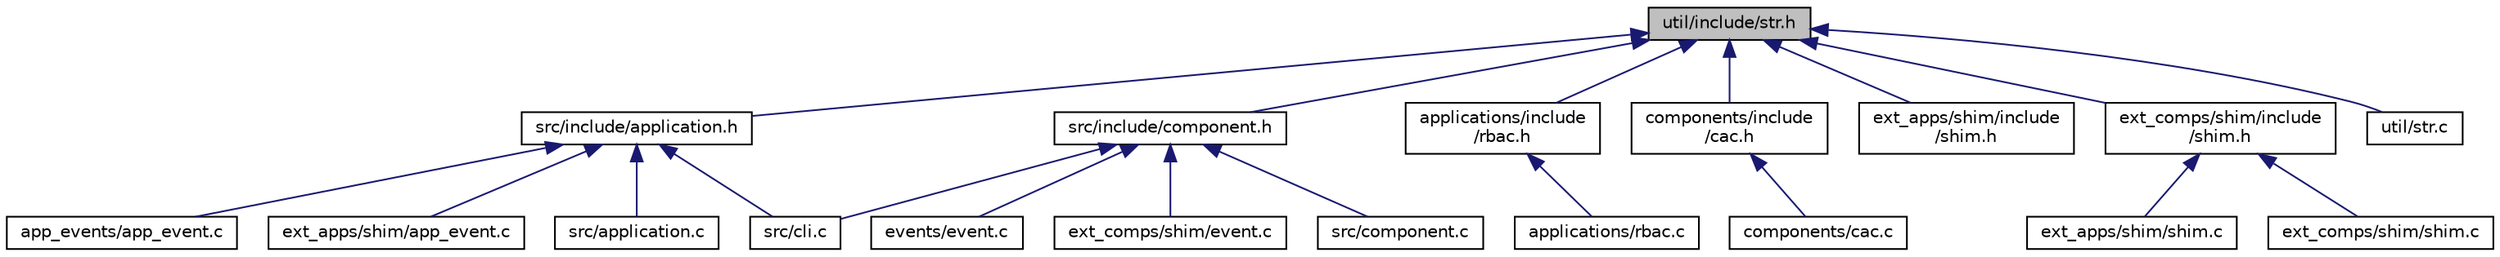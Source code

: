 digraph "util/include/str.h"
{
  edge [fontname="Helvetica",fontsize="10",labelfontname="Helvetica",labelfontsize="10"];
  node [fontname="Helvetica",fontsize="10",shape=record];
  Node22 [label="util/include/str.h",height=0.2,width=0.4,color="black", fillcolor="grey75", style="filled", fontcolor="black"];
  Node22 -> Node23 [dir="back",color="midnightblue",fontsize="10",style="solid",fontname="Helvetica"];
  Node23 [label="src/include/application.h",height=0.2,width=0.4,color="black", fillcolor="white", style="filled",URL="$src_2include_2application_8h.html"];
  Node23 -> Node24 [dir="back",color="midnightblue",fontsize="10",style="solid",fontname="Helvetica"];
  Node24 [label="app_events/app_event.c",height=0.2,width=0.4,color="black", fillcolor="white", style="filled",URL="$app__events_2app__event_8c.html"];
  Node23 -> Node25 [dir="back",color="midnightblue",fontsize="10",style="solid",fontname="Helvetica"];
  Node25 [label="ext_apps/shim/app_event.c",height=0.2,width=0.4,color="black", fillcolor="white", style="filled",URL="$ext__apps_2shim_2app__event_8c.html"];
  Node23 -> Node26 [dir="back",color="midnightblue",fontsize="10",style="solid",fontname="Helvetica"];
  Node26 [label="src/application.c",height=0.2,width=0.4,color="black", fillcolor="white", style="filled",URL="$application_8c.html"];
  Node23 -> Node27 [dir="back",color="midnightblue",fontsize="10",style="solid",fontname="Helvetica"];
  Node27 [label="src/cli.c",height=0.2,width=0.4,color="black", fillcolor="white", style="filled",URL="$src_2cli_8c.html"];
  Node22 -> Node28 [dir="back",color="midnightblue",fontsize="10",style="solid",fontname="Helvetica"];
  Node28 [label="applications/include\l/rbac.h",height=0.2,width=0.4,color="black", fillcolor="white", style="filled",URL="$rbac_8h.html"];
  Node28 -> Node29 [dir="back",color="midnightblue",fontsize="10",style="solid",fontname="Helvetica"];
  Node29 [label="applications/rbac.c",height=0.2,width=0.4,color="black", fillcolor="white", style="filled",URL="$rbac_8c.html"];
  Node22 -> Node30 [dir="back",color="midnightblue",fontsize="10",style="solid",fontname="Helvetica"];
  Node30 [label="components/include\l/cac.h",height=0.2,width=0.4,color="black", fillcolor="white", style="filled",URL="$cac_8h.html"];
  Node30 -> Node31 [dir="back",color="midnightblue",fontsize="10",style="solid",fontname="Helvetica"];
  Node31 [label="components/cac.c",height=0.2,width=0.4,color="black", fillcolor="white", style="filled",URL="$cac_8c.html"];
  Node22 -> Node32 [dir="back",color="midnightblue",fontsize="10",style="solid",fontname="Helvetica"];
  Node32 [label="src/include/component.h",height=0.2,width=0.4,color="black", fillcolor="white", style="filled",URL="$src_2include_2component_8h.html"];
  Node32 -> Node33 [dir="back",color="midnightblue",fontsize="10",style="solid",fontname="Helvetica"];
  Node33 [label="events/event.c",height=0.2,width=0.4,color="black", fillcolor="white", style="filled",URL="$events_2event_8c.html"];
  Node32 -> Node34 [dir="back",color="midnightblue",fontsize="10",style="solid",fontname="Helvetica"];
  Node34 [label="ext_comps/shim/event.c",height=0.2,width=0.4,color="black", fillcolor="white", style="filled",URL="$ext__comps_2shim_2event_8c.html"];
  Node32 -> Node27 [dir="back",color="midnightblue",fontsize="10",style="solid",fontname="Helvetica"];
  Node32 -> Node35 [dir="back",color="midnightblue",fontsize="10",style="solid",fontname="Helvetica"];
  Node35 [label="src/component.c",height=0.2,width=0.4,color="black", fillcolor="white", style="filled",URL="$component_8c.html"];
  Node22 -> Node36 [dir="back",color="midnightblue",fontsize="10",style="solid",fontname="Helvetica"];
  Node36 [label="ext_apps/shim/include\l/shim.h",height=0.2,width=0.4,color="black", fillcolor="white", style="filled",URL="$ext__apps_2shim_2include_2shim_8h.html"];
  Node22 -> Node37 [dir="back",color="midnightblue",fontsize="10",style="solid",fontname="Helvetica"];
  Node37 [label="ext_comps/shim/include\l/shim.h",height=0.2,width=0.4,color="black", fillcolor="white", style="filled",URL="$ext__comps_2shim_2include_2shim_8h.html"];
  Node37 -> Node38 [dir="back",color="midnightblue",fontsize="10",style="solid",fontname="Helvetica"];
  Node38 [label="ext_apps/shim/shim.c",height=0.2,width=0.4,color="black", fillcolor="white", style="filled",URL="$ext__apps_2shim_2shim_8c.html"];
  Node37 -> Node39 [dir="back",color="midnightblue",fontsize="10",style="solid",fontname="Helvetica"];
  Node39 [label="ext_comps/shim/shim.c",height=0.2,width=0.4,color="black", fillcolor="white", style="filled",URL="$ext__comps_2shim_2shim_8c.html"];
  Node22 -> Node40 [dir="back",color="midnightblue",fontsize="10",style="solid",fontname="Helvetica"];
  Node40 [label="util/str.c",height=0.2,width=0.4,color="black", fillcolor="white", style="filled",URL="$str_8c.html"];
}
